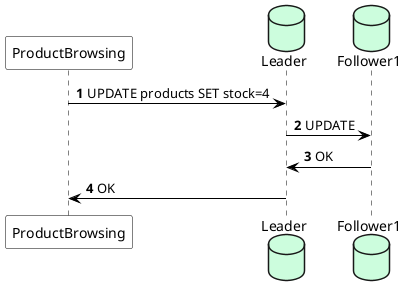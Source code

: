 @startuml Sync

' left to right direction

skinparam shadowing false
skinparam ParticipantBorderColor black
skinparam ArrowColor black
skinparam ParticipantBackgroundColor white
skinparam ParticipantFontColor black
skinparam SequenceLifeLineBorderColor black

autonumber

participant ProductBrowsing
database Leader #ccfddd
database Follower1 #ccfddd
' database Follower2 #ccfddd

ProductBrowsing -> Leader : UPDATE products SET stock=4
Leader -> Follower1 : UPDATE
Follower1 -> Leader : OK
Leader -> ProductBrowsing : OK

@enduml